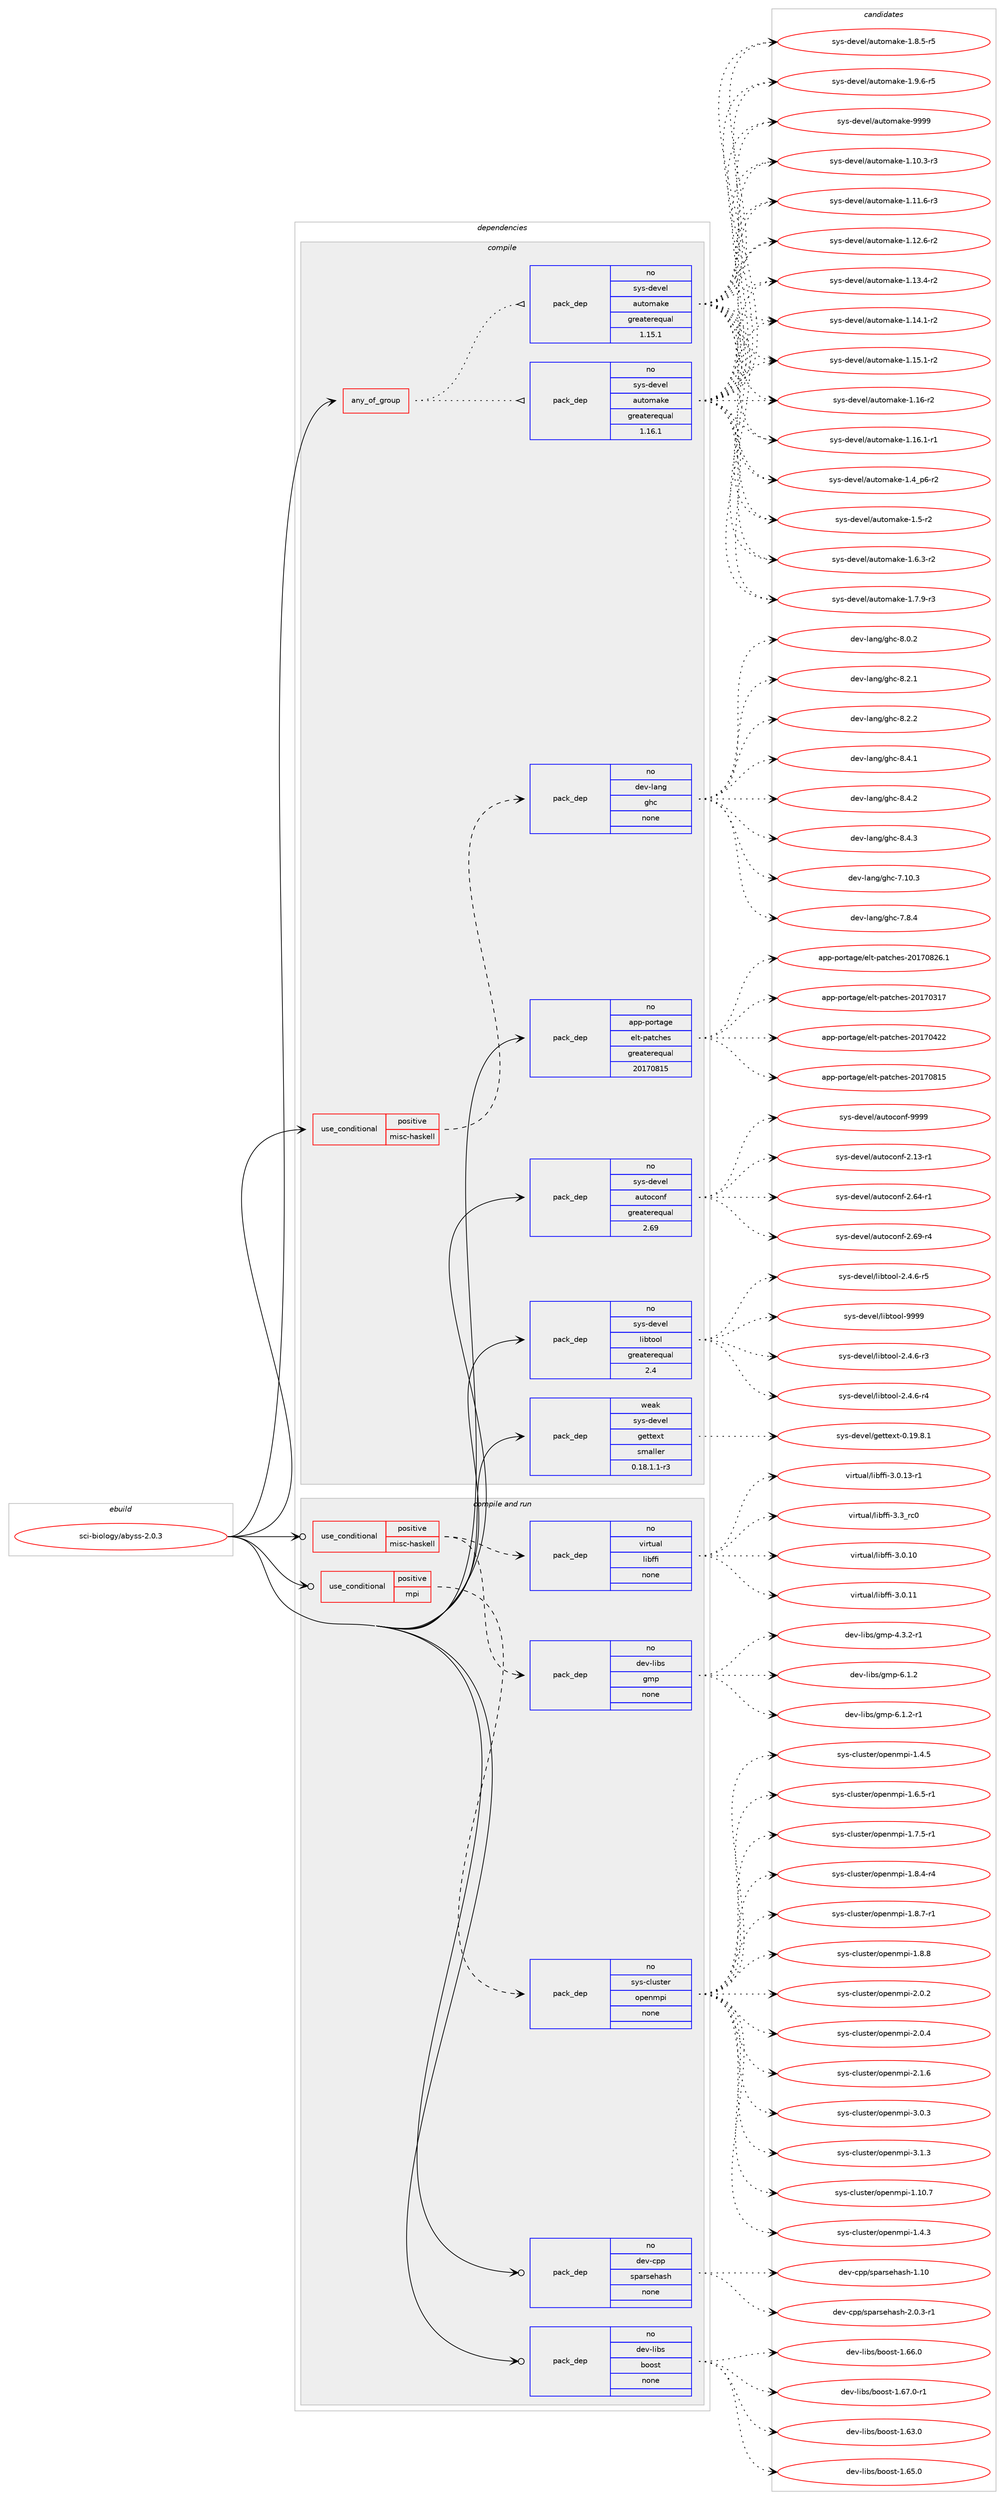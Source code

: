 digraph prolog {

# *************
# Graph options
# *************

newrank=true;
concentrate=true;
compound=true;
graph [rankdir=LR,fontname=Helvetica,fontsize=10,ranksep=1.5];#, ranksep=2.5, nodesep=0.2];
edge  [arrowhead=vee];
node  [fontname=Helvetica,fontsize=10];

# **********
# The ebuild
# **********

subgraph cluster_leftcol {
color=gray;
rank=same;
label=<<i>ebuild</i>>;
id [label="sci-biology/abyss-2.0.3", color=red, width=4, href="../sci-biology/abyss-2.0.3.svg"];
}

# ****************
# The dependencies
# ****************

subgraph cluster_midcol {
color=gray;
label=<<i>dependencies</i>>;
subgraph cluster_compile {
fillcolor="#eeeeee";
style=filled;
label=<<i>compile</i>>;
subgraph any26712 {
dependency1685653 [label=<<TABLE BORDER="0" CELLBORDER="1" CELLSPACING="0" CELLPADDING="4"><TR><TD CELLPADDING="10">any_of_group</TD></TR></TABLE>>, shape=none, color=red];subgraph pack1206117 {
dependency1685654 [label=<<TABLE BORDER="0" CELLBORDER="1" CELLSPACING="0" CELLPADDING="4" WIDTH="220"><TR><TD ROWSPAN="6" CELLPADDING="30">pack_dep</TD></TR><TR><TD WIDTH="110">no</TD></TR><TR><TD>sys-devel</TD></TR><TR><TD>automake</TD></TR><TR><TD>greaterequal</TD></TR><TR><TD>1.16.1</TD></TR></TABLE>>, shape=none, color=blue];
}
dependency1685653:e -> dependency1685654:w [weight=20,style="dotted",arrowhead="oinv"];
subgraph pack1206118 {
dependency1685655 [label=<<TABLE BORDER="0" CELLBORDER="1" CELLSPACING="0" CELLPADDING="4" WIDTH="220"><TR><TD ROWSPAN="6" CELLPADDING="30">pack_dep</TD></TR><TR><TD WIDTH="110">no</TD></TR><TR><TD>sys-devel</TD></TR><TR><TD>automake</TD></TR><TR><TD>greaterequal</TD></TR><TR><TD>1.15.1</TD></TR></TABLE>>, shape=none, color=blue];
}
dependency1685653:e -> dependency1685655:w [weight=20,style="dotted",arrowhead="oinv"];
}
id:e -> dependency1685653:w [weight=20,style="solid",arrowhead="vee"];
subgraph cond451982 {
dependency1685656 [label=<<TABLE BORDER="0" CELLBORDER="1" CELLSPACING="0" CELLPADDING="4"><TR><TD ROWSPAN="3" CELLPADDING="10">use_conditional</TD></TR><TR><TD>positive</TD></TR><TR><TD>misc-haskell</TD></TR></TABLE>>, shape=none, color=red];
subgraph pack1206119 {
dependency1685657 [label=<<TABLE BORDER="0" CELLBORDER="1" CELLSPACING="0" CELLPADDING="4" WIDTH="220"><TR><TD ROWSPAN="6" CELLPADDING="30">pack_dep</TD></TR><TR><TD WIDTH="110">no</TD></TR><TR><TD>dev-lang</TD></TR><TR><TD>ghc</TD></TR><TR><TD>none</TD></TR><TR><TD></TD></TR></TABLE>>, shape=none, color=blue];
}
dependency1685656:e -> dependency1685657:w [weight=20,style="dashed",arrowhead="vee"];
}
id:e -> dependency1685656:w [weight=20,style="solid",arrowhead="vee"];
subgraph pack1206120 {
dependency1685658 [label=<<TABLE BORDER="0" CELLBORDER="1" CELLSPACING="0" CELLPADDING="4" WIDTH="220"><TR><TD ROWSPAN="6" CELLPADDING="30">pack_dep</TD></TR><TR><TD WIDTH="110">no</TD></TR><TR><TD>app-portage</TD></TR><TR><TD>elt-patches</TD></TR><TR><TD>greaterequal</TD></TR><TR><TD>20170815</TD></TR></TABLE>>, shape=none, color=blue];
}
id:e -> dependency1685658:w [weight=20,style="solid",arrowhead="vee"];
subgraph pack1206121 {
dependency1685659 [label=<<TABLE BORDER="0" CELLBORDER="1" CELLSPACING="0" CELLPADDING="4" WIDTH="220"><TR><TD ROWSPAN="6" CELLPADDING="30">pack_dep</TD></TR><TR><TD WIDTH="110">no</TD></TR><TR><TD>sys-devel</TD></TR><TR><TD>autoconf</TD></TR><TR><TD>greaterequal</TD></TR><TR><TD>2.69</TD></TR></TABLE>>, shape=none, color=blue];
}
id:e -> dependency1685659:w [weight=20,style="solid",arrowhead="vee"];
subgraph pack1206122 {
dependency1685660 [label=<<TABLE BORDER="0" CELLBORDER="1" CELLSPACING="0" CELLPADDING="4" WIDTH="220"><TR><TD ROWSPAN="6" CELLPADDING="30">pack_dep</TD></TR><TR><TD WIDTH="110">no</TD></TR><TR><TD>sys-devel</TD></TR><TR><TD>libtool</TD></TR><TR><TD>greaterequal</TD></TR><TR><TD>2.4</TD></TR></TABLE>>, shape=none, color=blue];
}
id:e -> dependency1685660:w [weight=20,style="solid",arrowhead="vee"];
subgraph pack1206123 {
dependency1685661 [label=<<TABLE BORDER="0" CELLBORDER="1" CELLSPACING="0" CELLPADDING="4" WIDTH="220"><TR><TD ROWSPAN="6" CELLPADDING="30">pack_dep</TD></TR><TR><TD WIDTH="110">weak</TD></TR><TR><TD>sys-devel</TD></TR><TR><TD>gettext</TD></TR><TR><TD>smaller</TD></TR><TR><TD>0.18.1.1-r3</TD></TR></TABLE>>, shape=none, color=blue];
}
id:e -> dependency1685661:w [weight=20,style="solid",arrowhead="vee"];
}
subgraph cluster_compileandrun {
fillcolor="#eeeeee";
style=filled;
label=<<i>compile and run</i>>;
subgraph cond451983 {
dependency1685662 [label=<<TABLE BORDER="0" CELLBORDER="1" CELLSPACING="0" CELLPADDING="4"><TR><TD ROWSPAN="3" CELLPADDING="10">use_conditional</TD></TR><TR><TD>positive</TD></TR><TR><TD>misc-haskell</TD></TR></TABLE>>, shape=none, color=red];
subgraph pack1206124 {
dependency1685663 [label=<<TABLE BORDER="0" CELLBORDER="1" CELLSPACING="0" CELLPADDING="4" WIDTH="220"><TR><TD ROWSPAN="6" CELLPADDING="30">pack_dep</TD></TR><TR><TD WIDTH="110">no</TD></TR><TR><TD>dev-libs</TD></TR><TR><TD>gmp</TD></TR><TR><TD>none</TD></TR><TR><TD></TD></TR></TABLE>>, shape=none, color=blue];
}
dependency1685662:e -> dependency1685663:w [weight=20,style="dashed",arrowhead="vee"];
subgraph pack1206125 {
dependency1685664 [label=<<TABLE BORDER="0" CELLBORDER="1" CELLSPACING="0" CELLPADDING="4" WIDTH="220"><TR><TD ROWSPAN="6" CELLPADDING="30">pack_dep</TD></TR><TR><TD WIDTH="110">no</TD></TR><TR><TD>virtual</TD></TR><TR><TD>libffi</TD></TR><TR><TD>none</TD></TR><TR><TD></TD></TR></TABLE>>, shape=none, color=blue];
}
dependency1685662:e -> dependency1685664:w [weight=20,style="dashed",arrowhead="vee"];
}
id:e -> dependency1685662:w [weight=20,style="solid",arrowhead="odotvee"];
subgraph cond451984 {
dependency1685665 [label=<<TABLE BORDER="0" CELLBORDER="1" CELLSPACING="0" CELLPADDING="4"><TR><TD ROWSPAN="3" CELLPADDING="10">use_conditional</TD></TR><TR><TD>positive</TD></TR><TR><TD>mpi</TD></TR></TABLE>>, shape=none, color=red];
subgraph pack1206126 {
dependency1685666 [label=<<TABLE BORDER="0" CELLBORDER="1" CELLSPACING="0" CELLPADDING="4" WIDTH="220"><TR><TD ROWSPAN="6" CELLPADDING="30">pack_dep</TD></TR><TR><TD WIDTH="110">no</TD></TR><TR><TD>sys-cluster</TD></TR><TR><TD>openmpi</TD></TR><TR><TD>none</TD></TR><TR><TD></TD></TR></TABLE>>, shape=none, color=blue];
}
dependency1685665:e -> dependency1685666:w [weight=20,style="dashed",arrowhead="vee"];
}
id:e -> dependency1685665:w [weight=20,style="solid",arrowhead="odotvee"];
subgraph pack1206127 {
dependency1685667 [label=<<TABLE BORDER="0" CELLBORDER="1" CELLSPACING="0" CELLPADDING="4" WIDTH="220"><TR><TD ROWSPAN="6" CELLPADDING="30">pack_dep</TD></TR><TR><TD WIDTH="110">no</TD></TR><TR><TD>dev-cpp</TD></TR><TR><TD>sparsehash</TD></TR><TR><TD>none</TD></TR><TR><TD></TD></TR></TABLE>>, shape=none, color=blue];
}
id:e -> dependency1685667:w [weight=20,style="solid",arrowhead="odotvee"];
subgraph pack1206128 {
dependency1685668 [label=<<TABLE BORDER="0" CELLBORDER="1" CELLSPACING="0" CELLPADDING="4" WIDTH="220"><TR><TD ROWSPAN="6" CELLPADDING="30">pack_dep</TD></TR><TR><TD WIDTH="110">no</TD></TR><TR><TD>dev-libs</TD></TR><TR><TD>boost</TD></TR><TR><TD>none</TD></TR><TR><TD></TD></TR></TABLE>>, shape=none, color=blue];
}
id:e -> dependency1685668:w [weight=20,style="solid",arrowhead="odotvee"];
}
subgraph cluster_run {
fillcolor="#eeeeee";
style=filled;
label=<<i>run</i>>;
}
}

# **************
# The candidates
# **************

subgraph cluster_choices {
rank=same;
color=gray;
label=<<i>candidates</i>>;

subgraph choice1206117 {
color=black;
nodesep=1;
choice11512111545100101118101108479711711611110997107101454946494846514511451 [label="sys-devel/automake-1.10.3-r3", color=red, width=4,href="../sys-devel/automake-1.10.3-r3.svg"];
choice11512111545100101118101108479711711611110997107101454946494946544511451 [label="sys-devel/automake-1.11.6-r3", color=red, width=4,href="../sys-devel/automake-1.11.6-r3.svg"];
choice11512111545100101118101108479711711611110997107101454946495046544511450 [label="sys-devel/automake-1.12.6-r2", color=red, width=4,href="../sys-devel/automake-1.12.6-r2.svg"];
choice11512111545100101118101108479711711611110997107101454946495146524511450 [label="sys-devel/automake-1.13.4-r2", color=red, width=4,href="../sys-devel/automake-1.13.4-r2.svg"];
choice11512111545100101118101108479711711611110997107101454946495246494511450 [label="sys-devel/automake-1.14.1-r2", color=red, width=4,href="../sys-devel/automake-1.14.1-r2.svg"];
choice11512111545100101118101108479711711611110997107101454946495346494511450 [label="sys-devel/automake-1.15.1-r2", color=red, width=4,href="../sys-devel/automake-1.15.1-r2.svg"];
choice1151211154510010111810110847971171161111099710710145494649544511450 [label="sys-devel/automake-1.16-r2", color=red, width=4,href="../sys-devel/automake-1.16-r2.svg"];
choice11512111545100101118101108479711711611110997107101454946495446494511449 [label="sys-devel/automake-1.16.1-r1", color=red, width=4,href="../sys-devel/automake-1.16.1-r1.svg"];
choice115121115451001011181011084797117116111109971071014549465295112544511450 [label="sys-devel/automake-1.4_p6-r2", color=red, width=4,href="../sys-devel/automake-1.4_p6-r2.svg"];
choice11512111545100101118101108479711711611110997107101454946534511450 [label="sys-devel/automake-1.5-r2", color=red, width=4,href="../sys-devel/automake-1.5-r2.svg"];
choice115121115451001011181011084797117116111109971071014549465446514511450 [label="sys-devel/automake-1.6.3-r2", color=red, width=4,href="../sys-devel/automake-1.6.3-r2.svg"];
choice115121115451001011181011084797117116111109971071014549465546574511451 [label="sys-devel/automake-1.7.9-r3", color=red, width=4,href="../sys-devel/automake-1.7.9-r3.svg"];
choice115121115451001011181011084797117116111109971071014549465646534511453 [label="sys-devel/automake-1.8.5-r5", color=red, width=4,href="../sys-devel/automake-1.8.5-r5.svg"];
choice115121115451001011181011084797117116111109971071014549465746544511453 [label="sys-devel/automake-1.9.6-r5", color=red, width=4,href="../sys-devel/automake-1.9.6-r5.svg"];
choice115121115451001011181011084797117116111109971071014557575757 [label="sys-devel/automake-9999", color=red, width=4,href="../sys-devel/automake-9999.svg"];
dependency1685654:e -> choice11512111545100101118101108479711711611110997107101454946494846514511451:w [style=dotted,weight="100"];
dependency1685654:e -> choice11512111545100101118101108479711711611110997107101454946494946544511451:w [style=dotted,weight="100"];
dependency1685654:e -> choice11512111545100101118101108479711711611110997107101454946495046544511450:w [style=dotted,weight="100"];
dependency1685654:e -> choice11512111545100101118101108479711711611110997107101454946495146524511450:w [style=dotted,weight="100"];
dependency1685654:e -> choice11512111545100101118101108479711711611110997107101454946495246494511450:w [style=dotted,weight="100"];
dependency1685654:e -> choice11512111545100101118101108479711711611110997107101454946495346494511450:w [style=dotted,weight="100"];
dependency1685654:e -> choice1151211154510010111810110847971171161111099710710145494649544511450:w [style=dotted,weight="100"];
dependency1685654:e -> choice11512111545100101118101108479711711611110997107101454946495446494511449:w [style=dotted,weight="100"];
dependency1685654:e -> choice115121115451001011181011084797117116111109971071014549465295112544511450:w [style=dotted,weight="100"];
dependency1685654:e -> choice11512111545100101118101108479711711611110997107101454946534511450:w [style=dotted,weight="100"];
dependency1685654:e -> choice115121115451001011181011084797117116111109971071014549465446514511450:w [style=dotted,weight="100"];
dependency1685654:e -> choice115121115451001011181011084797117116111109971071014549465546574511451:w [style=dotted,weight="100"];
dependency1685654:e -> choice115121115451001011181011084797117116111109971071014549465646534511453:w [style=dotted,weight="100"];
dependency1685654:e -> choice115121115451001011181011084797117116111109971071014549465746544511453:w [style=dotted,weight="100"];
dependency1685654:e -> choice115121115451001011181011084797117116111109971071014557575757:w [style=dotted,weight="100"];
}
subgraph choice1206118 {
color=black;
nodesep=1;
choice11512111545100101118101108479711711611110997107101454946494846514511451 [label="sys-devel/automake-1.10.3-r3", color=red, width=4,href="../sys-devel/automake-1.10.3-r3.svg"];
choice11512111545100101118101108479711711611110997107101454946494946544511451 [label="sys-devel/automake-1.11.6-r3", color=red, width=4,href="../sys-devel/automake-1.11.6-r3.svg"];
choice11512111545100101118101108479711711611110997107101454946495046544511450 [label="sys-devel/automake-1.12.6-r2", color=red, width=4,href="../sys-devel/automake-1.12.6-r2.svg"];
choice11512111545100101118101108479711711611110997107101454946495146524511450 [label="sys-devel/automake-1.13.4-r2", color=red, width=4,href="../sys-devel/automake-1.13.4-r2.svg"];
choice11512111545100101118101108479711711611110997107101454946495246494511450 [label="sys-devel/automake-1.14.1-r2", color=red, width=4,href="../sys-devel/automake-1.14.1-r2.svg"];
choice11512111545100101118101108479711711611110997107101454946495346494511450 [label="sys-devel/automake-1.15.1-r2", color=red, width=4,href="../sys-devel/automake-1.15.1-r2.svg"];
choice1151211154510010111810110847971171161111099710710145494649544511450 [label="sys-devel/automake-1.16-r2", color=red, width=4,href="../sys-devel/automake-1.16-r2.svg"];
choice11512111545100101118101108479711711611110997107101454946495446494511449 [label="sys-devel/automake-1.16.1-r1", color=red, width=4,href="../sys-devel/automake-1.16.1-r1.svg"];
choice115121115451001011181011084797117116111109971071014549465295112544511450 [label="sys-devel/automake-1.4_p6-r2", color=red, width=4,href="../sys-devel/automake-1.4_p6-r2.svg"];
choice11512111545100101118101108479711711611110997107101454946534511450 [label="sys-devel/automake-1.5-r2", color=red, width=4,href="../sys-devel/automake-1.5-r2.svg"];
choice115121115451001011181011084797117116111109971071014549465446514511450 [label="sys-devel/automake-1.6.3-r2", color=red, width=4,href="../sys-devel/automake-1.6.3-r2.svg"];
choice115121115451001011181011084797117116111109971071014549465546574511451 [label="sys-devel/automake-1.7.9-r3", color=red, width=4,href="../sys-devel/automake-1.7.9-r3.svg"];
choice115121115451001011181011084797117116111109971071014549465646534511453 [label="sys-devel/automake-1.8.5-r5", color=red, width=4,href="../sys-devel/automake-1.8.5-r5.svg"];
choice115121115451001011181011084797117116111109971071014549465746544511453 [label="sys-devel/automake-1.9.6-r5", color=red, width=4,href="../sys-devel/automake-1.9.6-r5.svg"];
choice115121115451001011181011084797117116111109971071014557575757 [label="sys-devel/automake-9999", color=red, width=4,href="../sys-devel/automake-9999.svg"];
dependency1685655:e -> choice11512111545100101118101108479711711611110997107101454946494846514511451:w [style=dotted,weight="100"];
dependency1685655:e -> choice11512111545100101118101108479711711611110997107101454946494946544511451:w [style=dotted,weight="100"];
dependency1685655:e -> choice11512111545100101118101108479711711611110997107101454946495046544511450:w [style=dotted,weight="100"];
dependency1685655:e -> choice11512111545100101118101108479711711611110997107101454946495146524511450:w [style=dotted,weight="100"];
dependency1685655:e -> choice11512111545100101118101108479711711611110997107101454946495246494511450:w [style=dotted,weight="100"];
dependency1685655:e -> choice11512111545100101118101108479711711611110997107101454946495346494511450:w [style=dotted,weight="100"];
dependency1685655:e -> choice1151211154510010111810110847971171161111099710710145494649544511450:w [style=dotted,weight="100"];
dependency1685655:e -> choice11512111545100101118101108479711711611110997107101454946495446494511449:w [style=dotted,weight="100"];
dependency1685655:e -> choice115121115451001011181011084797117116111109971071014549465295112544511450:w [style=dotted,weight="100"];
dependency1685655:e -> choice11512111545100101118101108479711711611110997107101454946534511450:w [style=dotted,weight="100"];
dependency1685655:e -> choice115121115451001011181011084797117116111109971071014549465446514511450:w [style=dotted,weight="100"];
dependency1685655:e -> choice115121115451001011181011084797117116111109971071014549465546574511451:w [style=dotted,weight="100"];
dependency1685655:e -> choice115121115451001011181011084797117116111109971071014549465646534511453:w [style=dotted,weight="100"];
dependency1685655:e -> choice115121115451001011181011084797117116111109971071014549465746544511453:w [style=dotted,weight="100"];
dependency1685655:e -> choice115121115451001011181011084797117116111109971071014557575757:w [style=dotted,weight="100"];
}
subgraph choice1206119 {
color=black;
nodesep=1;
choice1001011184510897110103471031049945554649484651 [label="dev-lang/ghc-7.10.3", color=red, width=4,href="../dev-lang/ghc-7.10.3.svg"];
choice10010111845108971101034710310499455546564652 [label="dev-lang/ghc-7.8.4", color=red, width=4,href="../dev-lang/ghc-7.8.4.svg"];
choice10010111845108971101034710310499455646484650 [label="dev-lang/ghc-8.0.2", color=red, width=4,href="../dev-lang/ghc-8.0.2.svg"];
choice10010111845108971101034710310499455646504649 [label="dev-lang/ghc-8.2.1", color=red, width=4,href="../dev-lang/ghc-8.2.1.svg"];
choice10010111845108971101034710310499455646504650 [label="dev-lang/ghc-8.2.2", color=red, width=4,href="../dev-lang/ghc-8.2.2.svg"];
choice10010111845108971101034710310499455646524649 [label="dev-lang/ghc-8.4.1", color=red, width=4,href="../dev-lang/ghc-8.4.1.svg"];
choice10010111845108971101034710310499455646524650 [label="dev-lang/ghc-8.4.2", color=red, width=4,href="../dev-lang/ghc-8.4.2.svg"];
choice10010111845108971101034710310499455646524651 [label="dev-lang/ghc-8.4.3", color=red, width=4,href="../dev-lang/ghc-8.4.3.svg"];
dependency1685657:e -> choice1001011184510897110103471031049945554649484651:w [style=dotted,weight="100"];
dependency1685657:e -> choice10010111845108971101034710310499455546564652:w [style=dotted,weight="100"];
dependency1685657:e -> choice10010111845108971101034710310499455646484650:w [style=dotted,weight="100"];
dependency1685657:e -> choice10010111845108971101034710310499455646504649:w [style=dotted,weight="100"];
dependency1685657:e -> choice10010111845108971101034710310499455646504650:w [style=dotted,weight="100"];
dependency1685657:e -> choice10010111845108971101034710310499455646524649:w [style=dotted,weight="100"];
dependency1685657:e -> choice10010111845108971101034710310499455646524650:w [style=dotted,weight="100"];
dependency1685657:e -> choice10010111845108971101034710310499455646524651:w [style=dotted,weight="100"];
}
subgraph choice1206120 {
color=black;
nodesep=1;
choice97112112451121111141169710310147101108116451129711699104101115455048495548514955 [label="app-portage/elt-patches-20170317", color=red, width=4,href="../app-portage/elt-patches-20170317.svg"];
choice97112112451121111141169710310147101108116451129711699104101115455048495548525050 [label="app-portage/elt-patches-20170422", color=red, width=4,href="../app-portage/elt-patches-20170422.svg"];
choice97112112451121111141169710310147101108116451129711699104101115455048495548564953 [label="app-portage/elt-patches-20170815", color=red, width=4,href="../app-portage/elt-patches-20170815.svg"];
choice971121124511211111411697103101471011081164511297116991041011154550484955485650544649 [label="app-portage/elt-patches-20170826.1", color=red, width=4,href="../app-portage/elt-patches-20170826.1.svg"];
dependency1685658:e -> choice97112112451121111141169710310147101108116451129711699104101115455048495548514955:w [style=dotted,weight="100"];
dependency1685658:e -> choice97112112451121111141169710310147101108116451129711699104101115455048495548525050:w [style=dotted,weight="100"];
dependency1685658:e -> choice97112112451121111141169710310147101108116451129711699104101115455048495548564953:w [style=dotted,weight="100"];
dependency1685658:e -> choice971121124511211111411697103101471011081164511297116991041011154550484955485650544649:w [style=dotted,weight="100"];
}
subgraph choice1206121 {
color=black;
nodesep=1;
choice1151211154510010111810110847971171161119911111010245504649514511449 [label="sys-devel/autoconf-2.13-r1", color=red, width=4,href="../sys-devel/autoconf-2.13-r1.svg"];
choice1151211154510010111810110847971171161119911111010245504654524511449 [label="sys-devel/autoconf-2.64-r1", color=red, width=4,href="../sys-devel/autoconf-2.64-r1.svg"];
choice1151211154510010111810110847971171161119911111010245504654574511452 [label="sys-devel/autoconf-2.69-r4", color=red, width=4,href="../sys-devel/autoconf-2.69-r4.svg"];
choice115121115451001011181011084797117116111991111101024557575757 [label="sys-devel/autoconf-9999", color=red, width=4,href="../sys-devel/autoconf-9999.svg"];
dependency1685659:e -> choice1151211154510010111810110847971171161119911111010245504649514511449:w [style=dotted,weight="100"];
dependency1685659:e -> choice1151211154510010111810110847971171161119911111010245504654524511449:w [style=dotted,weight="100"];
dependency1685659:e -> choice1151211154510010111810110847971171161119911111010245504654574511452:w [style=dotted,weight="100"];
dependency1685659:e -> choice115121115451001011181011084797117116111991111101024557575757:w [style=dotted,weight="100"];
}
subgraph choice1206122 {
color=black;
nodesep=1;
choice1151211154510010111810110847108105981161111111084550465246544511451 [label="sys-devel/libtool-2.4.6-r3", color=red, width=4,href="../sys-devel/libtool-2.4.6-r3.svg"];
choice1151211154510010111810110847108105981161111111084550465246544511452 [label="sys-devel/libtool-2.4.6-r4", color=red, width=4,href="../sys-devel/libtool-2.4.6-r4.svg"];
choice1151211154510010111810110847108105981161111111084550465246544511453 [label="sys-devel/libtool-2.4.6-r5", color=red, width=4,href="../sys-devel/libtool-2.4.6-r5.svg"];
choice1151211154510010111810110847108105981161111111084557575757 [label="sys-devel/libtool-9999", color=red, width=4,href="../sys-devel/libtool-9999.svg"];
dependency1685660:e -> choice1151211154510010111810110847108105981161111111084550465246544511451:w [style=dotted,weight="100"];
dependency1685660:e -> choice1151211154510010111810110847108105981161111111084550465246544511452:w [style=dotted,weight="100"];
dependency1685660:e -> choice1151211154510010111810110847108105981161111111084550465246544511453:w [style=dotted,weight="100"];
dependency1685660:e -> choice1151211154510010111810110847108105981161111111084557575757:w [style=dotted,weight="100"];
}
subgraph choice1206123 {
color=black;
nodesep=1;
choice1151211154510010111810110847103101116116101120116454846495746564649 [label="sys-devel/gettext-0.19.8.1", color=red, width=4,href="../sys-devel/gettext-0.19.8.1.svg"];
dependency1685661:e -> choice1151211154510010111810110847103101116116101120116454846495746564649:w [style=dotted,weight="100"];
}
subgraph choice1206124 {
color=black;
nodesep=1;
choice1001011184510810598115471031091124552465146504511449 [label="dev-libs/gmp-4.3.2-r1", color=red, width=4,href="../dev-libs/gmp-4.3.2-r1.svg"];
choice100101118451081059811547103109112455446494650 [label="dev-libs/gmp-6.1.2", color=red, width=4,href="../dev-libs/gmp-6.1.2.svg"];
choice1001011184510810598115471031091124554464946504511449 [label="dev-libs/gmp-6.1.2-r1", color=red, width=4,href="../dev-libs/gmp-6.1.2-r1.svg"];
dependency1685663:e -> choice1001011184510810598115471031091124552465146504511449:w [style=dotted,weight="100"];
dependency1685663:e -> choice100101118451081059811547103109112455446494650:w [style=dotted,weight="100"];
dependency1685663:e -> choice1001011184510810598115471031091124554464946504511449:w [style=dotted,weight="100"];
}
subgraph choice1206125 {
color=black;
nodesep=1;
choice11810511411611797108471081059810210210545514648464948 [label="virtual/libffi-3.0.10", color=red, width=4,href="../virtual/libffi-3.0.10.svg"];
choice11810511411611797108471081059810210210545514648464949 [label="virtual/libffi-3.0.11", color=red, width=4,href="../virtual/libffi-3.0.11.svg"];
choice118105114116117971084710810598102102105455146484649514511449 [label="virtual/libffi-3.0.13-r1", color=red, width=4,href="../virtual/libffi-3.0.13-r1.svg"];
choice11810511411611797108471081059810210210545514651951149948 [label="virtual/libffi-3.3_rc0", color=red, width=4,href="../virtual/libffi-3.3_rc0.svg"];
dependency1685664:e -> choice11810511411611797108471081059810210210545514648464948:w [style=dotted,weight="100"];
dependency1685664:e -> choice11810511411611797108471081059810210210545514648464949:w [style=dotted,weight="100"];
dependency1685664:e -> choice118105114116117971084710810598102102105455146484649514511449:w [style=dotted,weight="100"];
dependency1685664:e -> choice11810511411611797108471081059810210210545514651951149948:w [style=dotted,weight="100"];
}
subgraph choice1206126 {
color=black;
nodesep=1;
choice11512111545991081171151161011144711111210111010911210545494649484655 [label="sys-cluster/openmpi-1.10.7", color=red, width=4,href="../sys-cluster/openmpi-1.10.7.svg"];
choice115121115459910811711511610111447111112101110109112105454946524651 [label="sys-cluster/openmpi-1.4.3", color=red, width=4,href="../sys-cluster/openmpi-1.4.3.svg"];
choice115121115459910811711511610111447111112101110109112105454946524653 [label="sys-cluster/openmpi-1.4.5", color=red, width=4,href="../sys-cluster/openmpi-1.4.5.svg"];
choice1151211154599108117115116101114471111121011101091121054549465446534511449 [label="sys-cluster/openmpi-1.6.5-r1", color=red, width=4,href="../sys-cluster/openmpi-1.6.5-r1.svg"];
choice1151211154599108117115116101114471111121011101091121054549465546534511449 [label="sys-cluster/openmpi-1.7.5-r1", color=red, width=4,href="../sys-cluster/openmpi-1.7.5-r1.svg"];
choice1151211154599108117115116101114471111121011101091121054549465646524511452 [label="sys-cluster/openmpi-1.8.4-r4", color=red, width=4,href="../sys-cluster/openmpi-1.8.4-r4.svg"];
choice1151211154599108117115116101114471111121011101091121054549465646554511449 [label="sys-cluster/openmpi-1.8.7-r1", color=red, width=4,href="../sys-cluster/openmpi-1.8.7-r1.svg"];
choice115121115459910811711511610111447111112101110109112105454946564656 [label="sys-cluster/openmpi-1.8.8", color=red, width=4,href="../sys-cluster/openmpi-1.8.8.svg"];
choice115121115459910811711511610111447111112101110109112105455046484650 [label="sys-cluster/openmpi-2.0.2", color=red, width=4,href="../sys-cluster/openmpi-2.0.2.svg"];
choice115121115459910811711511610111447111112101110109112105455046484652 [label="sys-cluster/openmpi-2.0.4", color=red, width=4,href="../sys-cluster/openmpi-2.0.4.svg"];
choice115121115459910811711511610111447111112101110109112105455046494654 [label="sys-cluster/openmpi-2.1.6", color=red, width=4,href="../sys-cluster/openmpi-2.1.6.svg"];
choice115121115459910811711511610111447111112101110109112105455146484651 [label="sys-cluster/openmpi-3.0.3", color=red, width=4,href="../sys-cluster/openmpi-3.0.3.svg"];
choice115121115459910811711511610111447111112101110109112105455146494651 [label="sys-cluster/openmpi-3.1.3", color=red, width=4,href="../sys-cluster/openmpi-3.1.3.svg"];
dependency1685666:e -> choice11512111545991081171151161011144711111210111010911210545494649484655:w [style=dotted,weight="100"];
dependency1685666:e -> choice115121115459910811711511610111447111112101110109112105454946524651:w [style=dotted,weight="100"];
dependency1685666:e -> choice115121115459910811711511610111447111112101110109112105454946524653:w [style=dotted,weight="100"];
dependency1685666:e -> choice1151211154599108117115116101114471111121011101091121054549465446534511449:w [style=dotted,weight="100"];
dependency1685666:e -> choice1151211154599108117115116101114471111121011101091121054549465546534511449:w [style=dotted,weight="100"];
dependency1685666:e -> choice1151211154599108117115116101114471111121011101091121054549465646524511452:w [style=dotted,weight="100"];
dependency1685666:e -> choice1151211154599108117115116101114471111121011101091121054549465646554511449:w [style=dotted,weight="100"];
dependency1685666:e -> choice115121115459910811711511610111447111112101110109112105454946564656:w [style=dotted,weight="100"];
dependency1685666:e -> choice115121115459910811711511610111447111112101110109112105455046484650:w [style=dotted,weight="100"];
dependency1685666:e -> choice115121115459910811711511610111447111112101110109112105455046484652:w [style=dotted,weight="100"];
dependency1685666:e -> choice115121115459910811711511610111447111112101110109112105455046494654:w [style=dotted,weight="100"];
dependency1685666:e -> choice115121115459910811711511610111447111112101110109112105455146484651:w [style=dotted,weight="100"];
dependency1685666:e -> choice115121115459910811711511610111447111112101110109112105455146494651:w [style=dotted,weight="100"];
}
subgraph choice1206127 {
color=black;
nodesep=1;
choice10010111845991121124711511297114115101104971151044549464948 [label="dev-cpp/sparsehash-1.10", color=red, width=4,href="../dev-cpp/sparsehash-1.10.svg"];
choice10010111845991121124711511297114115101104971151044550464846514511449 [label="dev-cpp/sparsehash-2.0.3-r1", color=red, width=4,href="../dev-cpp/sparsehash-2.0.3-r1.svg"];
dependency1685667:e -> choice10010111845991121124711511297114115101104971151044549464948:w [style=dotted,weight="100"];
dependency1685667:e -> choice10010111845991121124711511297114115101104971151044550464846514511449:w [style=dotted,weight="100"];
}
subgraph choice1206128 {
color=black;
nodesep=1;
choice1001011184510810598115479811111111511645494654514648 [label="dev-libs/boost-1.63.0", color=red, width=4,href="../dev-libs/boost-1.63.0.svg"];
choice1001011184510810598115479811111111511645494654534648 [label="dev-libs/boost-1.65.0", color=red, width=4,href="../dev-libs/boost-1.65.0.svg"];
choice1001011184510810598115479811111111511645494654544648 [label="dev-libs/boost-1.66.0", color=red, width=4,href="../dev-libs/boost-1.66.0.svg"];
choice10010111845108105981154798111111115116454946545546484511449 [label="dev-libs/boost-1.67.0-r1", color=red, width=4,href="../dev-libs/boost-1.67.0-r1.svg"];
dependency1685668:e -> choice1001011184510810598115479811111111511645494654514648:w [style=dotted,weight="100"];
dependency1685668:e -> choice1001011184510810598115479811111111511645494654534648:w [style=dotted,weight="100"];
dependency1685668:e -> choice1001011184510810598115479811111111511645494654544648:w [style=dotted,weight="100"];
dependency1685668:e -> choice10010111845108105981154798111111115116454946545546484511449:w [style=dotted,weight="100"];
}
}

}
